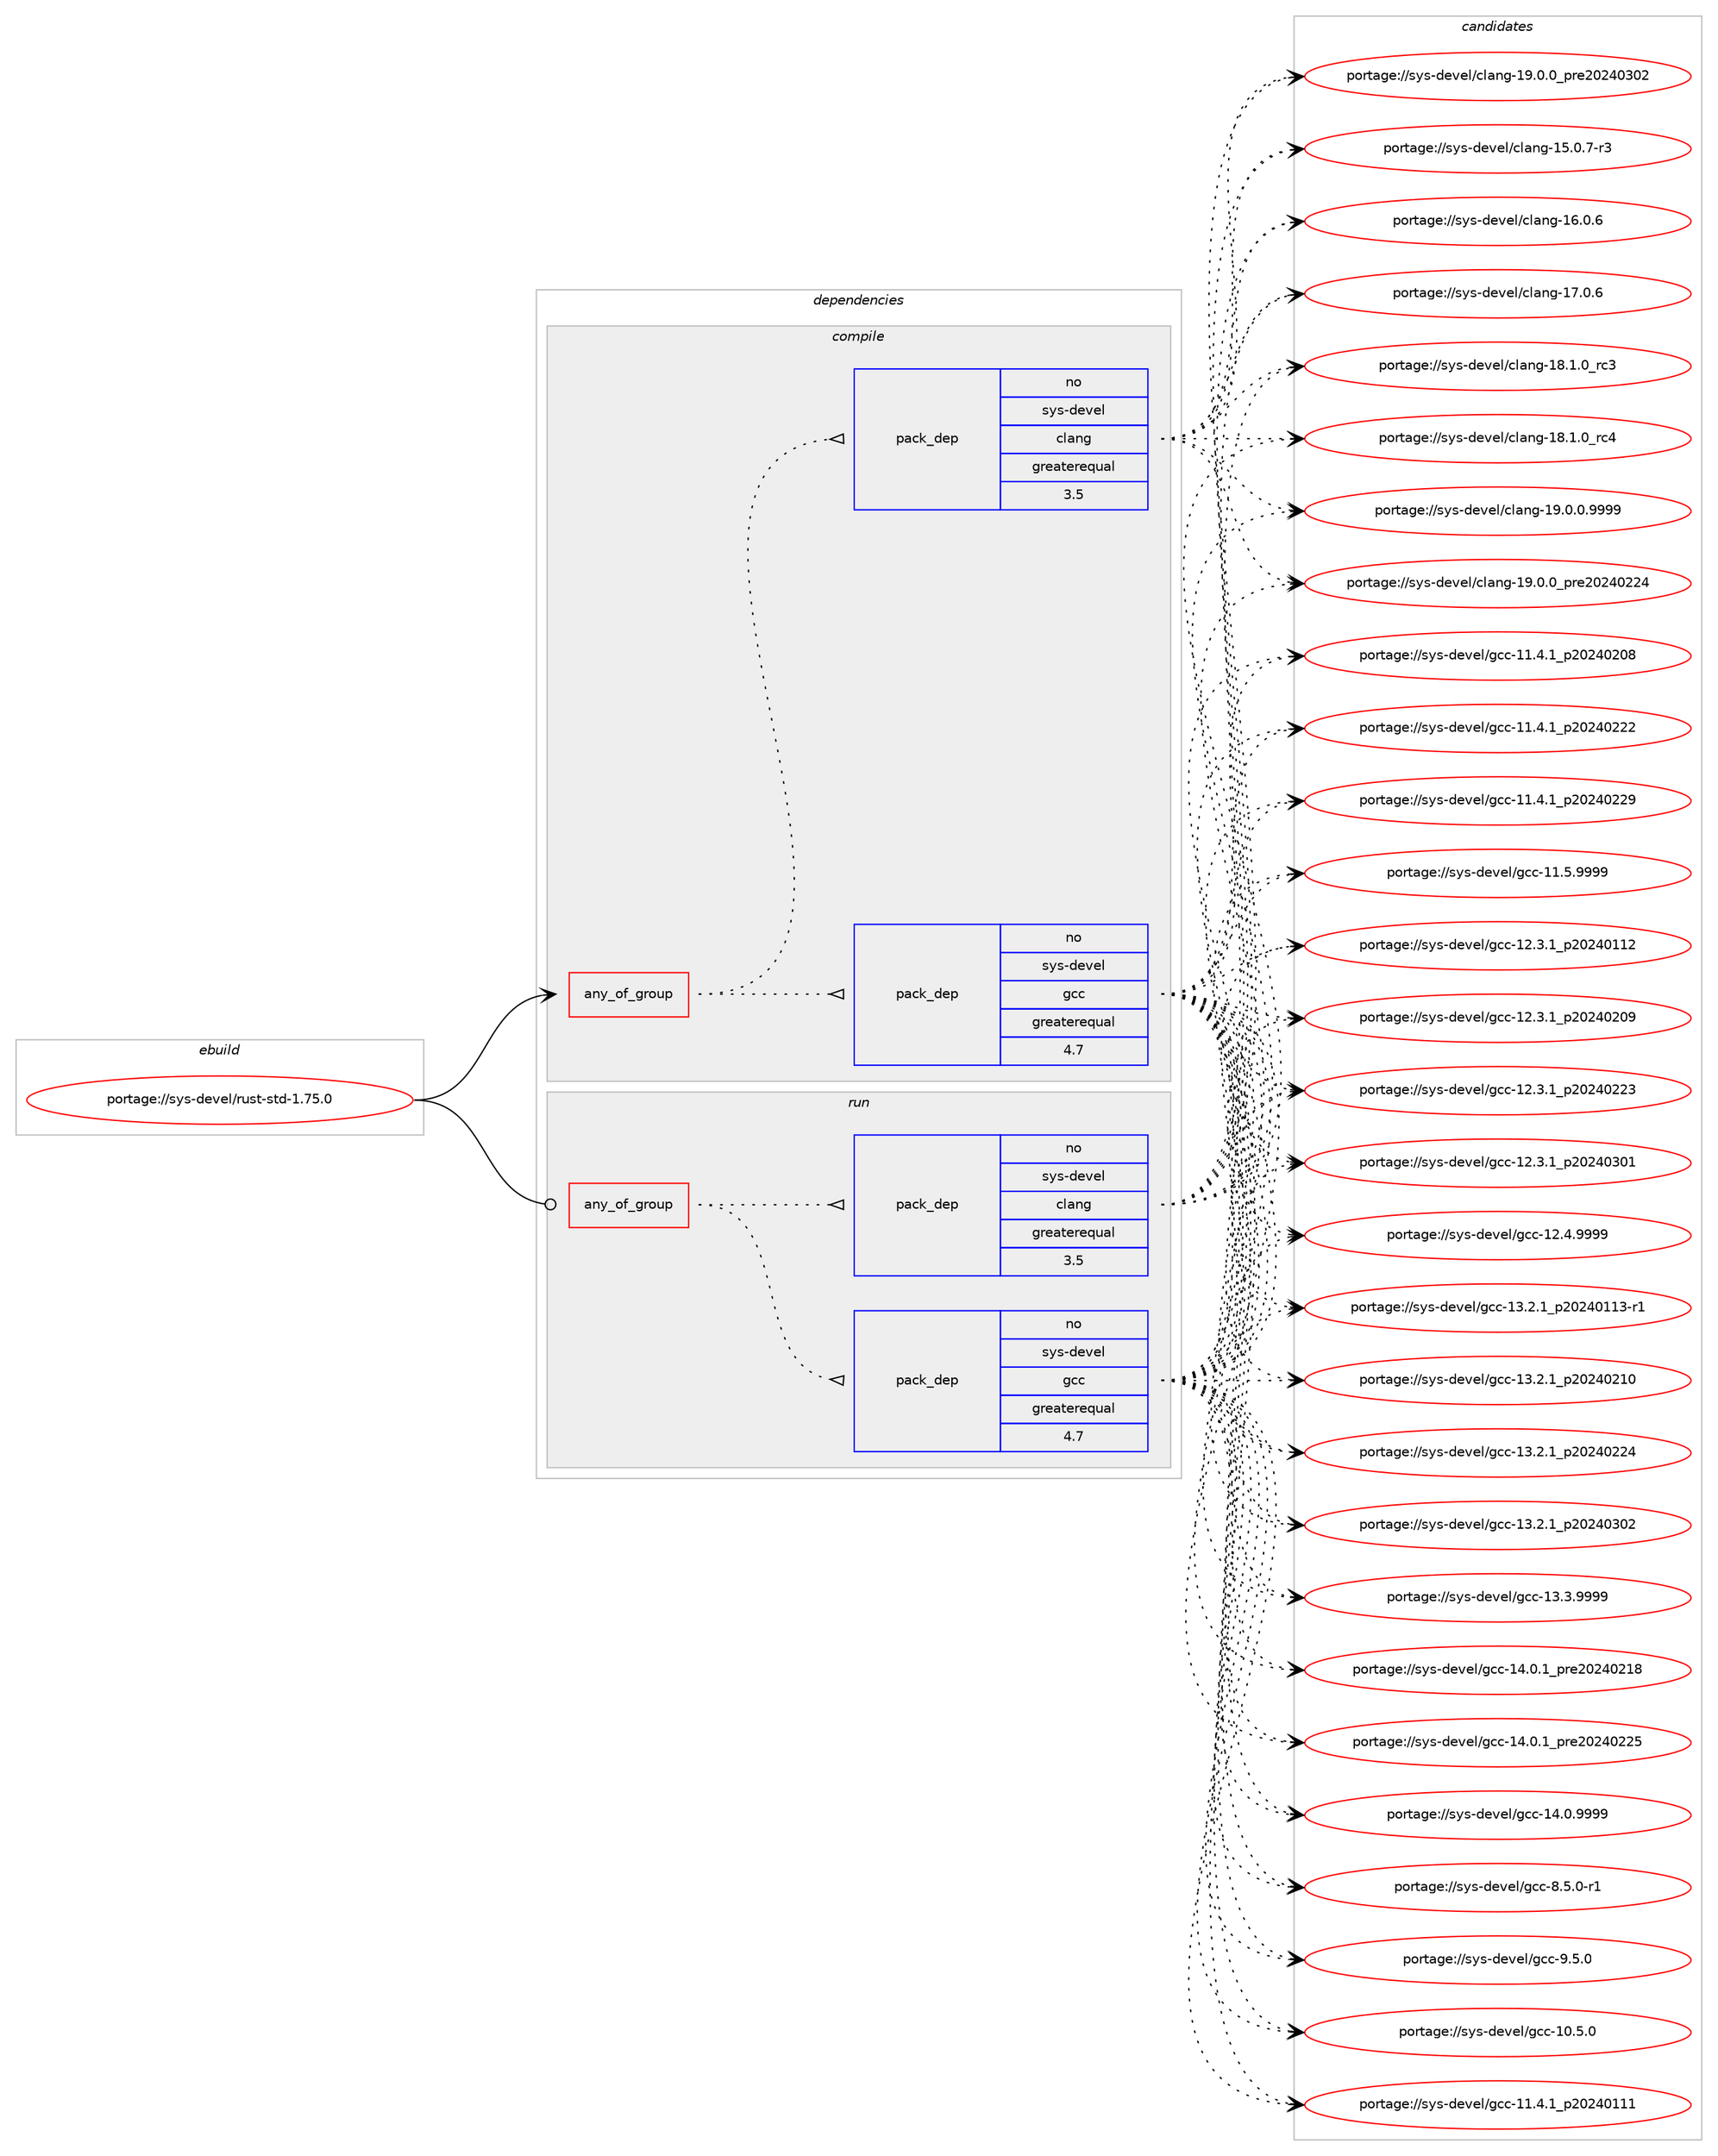 digraph prolog {

# *************
# Graph options
# *************

newrank=true;
concentrate=true;
compound=true;
graph [rankdir=LR,fontname=Helvetica,fontsize=10,ranksep=1.5];#, ranksep=2.5, nodesep=0.2];
edge  [arrowhead=vee];
node  [fontname=Helvetica,fontsize=10];

# **********
# The ebuild
# **********

subgraph cluster_leftcol {
color=gray;
rank=same;
label=<<i>ebuild</i>>;
id [label="portage://sys-devel/rust-std-1.75.0", color=red, width=4, href="../sys-devel/rust-std-1.75.0.svg"];
}

# ****************
# The dependencies
# ****************

subgraph cluster_midcol {
color=gray;
label=<<i>dependencies</i>>;
subgraph cluster_compile {
fillcolor="#eeeeee";
style=filled;
label=<<i>compile</i>>;
subgraph any147 {
dependency15596 [label=<<TABLE BORDER="0" CELLBORDER="1" CELLSPACING="0" CELLPADDING="4"><TR><TD CELLPADDING="10">any_of_group</TD></TR></TABLE>>, shape=none, color=red];subgraph pack4412 {
dependency15597 [label=<<TABLE BORDER="0" CELLBORDER="1" CELLSPACING="0" CELLPADDING="4" WIDTH="220"><TR><TD ROWSPAN="6" CELLPADDING="30">pack_dep</TD></TR><TR><TD WIDTH="110">no</TD></TR><TR><TD>sys-devel</TD></TR><TR><TD>gcc</TD></TR><TR><TD>greaterequal</TD></TR><TR><TD>4.7</TD></TR></TABLE>>, shape=none, color=blue];
}
dependency15596:e -> dependency15597:w [weight=20,style="dotted",arrowhead="oinv"];
subgraph pack4413 {
dependency15598 [label=<<TABLE BORDER="0" CELLBORDER="1" CELLSPACING="0" CELLPADDING="4" WIDTH="220"><TR><TD ROWSPAN="6" CELLPADDING="30">pack_dep</TD></TR><TR><TD WIDTH="110">no</TD></TR><TR><TD>sys-devel</TD></TR><TR><TD>clang</TD></TR><TR><TD>greaterequal</TD></TR><TR><TD>3.5</TD></TR></TABLE>>, shape=none, color=blue];
}
dependency15596:e -> dependency15598:w [weight=20,style="dotted",arrowhead="oinv"];
}
id:e -> dependency15596:w [weight=20,style="solid",arrowhead="vee"];
}
subgraph cluster_compileandrun {
fillcolor="#eeeeee";
style=filled;
label=<<i>compile and run</i>>;
}
subgraph cluster_run {
fillcolor="#eeeeee";
style=filled;
label=<<i>run</i>>;
subgraph any148 {
dependency15599 [label=<<TABLE BORDER="0" CELLBORDER="1" CELLSPACING="0" CELLPADDING="4"><TR><TD CELLPADDING="10">any_of_group</TD></TR></TABLE>>, shape=none, color=red];subgraph pack4414 {
dependency15600 [label=<<TABLE BORDER="0" CELLBORDER="1" CELLSPACING="0" CELLPADDING="4" WIDTH="220"><TR><TD ROWSPAN="6" CELLPADDING="30">pack_dep</TD></TR><TR><TD WIDTH="110">no</TD></TR><TR><TD>sys-devel</TD></TR><TR><TD>gcc</TD></TR><TR><TD>greaterequal</TD></TR><TR><TD>4.7</TD></TR></TABLE>>, shape=none, color=blue];
}
dependency15599:e -> dependency15600:w [weight=20,style="dotted",arrowhead="oinv"];
subgraph pack4415 {
dependency15601 [label=<<TABLE BORDER="0" CELLBORDER="1" CELLSPACING="0" CELLPADDING="4" WIDTH="220"><TR><TD ROWSPAN="6" CELLPADDING="30">pack_dep</TD></TR><TR><TD WIDTH="110">no</TD></TR><TR><TD>sys-devel</TD></TR><TR><TD>clang</TD></TR><TR><TD>greaterequal</TD></TR><TR><TD>3.5</TD></TR></TABLE>>, shape=none, color=blue];
}
dependency15599:e -> dependency15601:w [weight=20,style="dotted",arrowhead="oinv"];
}
id:e -> dependency15599:w [weight=20,style="solid",arrowhead="odot"];
}
}

# **************
# The candidates
# **************

subgraph cluster_choices {
rank=same;
color=gray;
label=<<i>candidates</i>>;

subgraph choice4412 {
color=black;
nodesep=1;
choice1151211154510010111810110847103999945494846534648 [label="portage://sys-devel/gcc-10.5.0", color=red, width=4,href="../sys-devel/gcc-10.5.0.svg"];
choice1151211154510010111810110847103999945494946524649951125048505248494949 [label="portage://sys-devel/gcc-11.4.1_p20240111", color=red, width=4,href="../sys-devel/gcc-11.4.1_p20240111.svg"];
choice1151211154510010111810110847103999945494946524649951125048505248504856 [label="portage://sys-devel/gcc-11.4.1_p20240208", color=red, width=4,href="../sys-devel/gcc-11.4.1_p20240208.svg"];
choice1151211154510010111810110847103999945494946524649951125048505248505050 [label="portage://sys-devel/gcc-11.4.1_p20240222", color=red, width=4,href="../sys-devel/gcc-11.4.1_p20240222.svg"];
choice1151211154510010111810110847103999945494946524649951125048505248505057 [label="portage://sys-devel/gcc-11.4.1_p20240229", color=red, width=4,href="../sys-devel/gcc-11.4.1_p20240229.svg"];
choice1151211154510010111810110847103999945494946534657575757 [label="portage://sys-devel/gcc-11.5.9999", color=red, width=4,href="../sys-devel/gcc-11.5.9999.svg"];
choice1151211154510010111810110847103999945495046514649951125048505248494950 [label="portage://sys-devel/gcc-12.3.1_p20240112", color=red, width=4,href="../sys-devel/gcc-12.3.1_p20240112.svg"];
choice1151211154510010111810110847103999945495046514649951125048505248504857 [label="portage://sys-devel/gcc-12.3.1_p20240209", color=red, width=4,href="../sys-devel/gcc-12.3.1_p20240209.svg"];
choice1151211154510010111810110847103999945495046514649951125048505248505051 [label="portage://sys-devel/gcc-12.3.1_p20240223", color=red, width=4,href="../sys-devel/gcc-12.3.1_p20240223.svg"];
choice1151211154510010111810110847103999945495046514649951125048505248514849 [label="portage://sys-devel/gcc-12.3.1_p20240301", color=red, width=4,href="../sys-devel/gcc-12.3.1_p20240301.svg"];
choice1151211154510010111810110847103999945495046524657575757 [label="portage://sys-devel/gcc-12.4.9999", color=red, width=4,href="../sys-devel/gcc-12.4.9999.svg"];
choice11512111545100101118101108471039999454951465046499511250485052484949514511449 [label="portage://sys-devel/gcc-13.2.1_p20240113-r1", color=red, width=4,href="../sys-devel/gcc-13.2.1_p20240113-r1.svg"];
choice1151211154510010111810110847103999945495146504649951125048505248504948 [label="portage://sys-devel/gcc-13.2.1_p20240210", color=red, width=4,href="../sys-devel/gcc-13.2.1_p20240210.svg"];
choice1151211154510010111810110847103999945495146504649951125048505248505052 [label="portage://sys-devel/gcc-13.2.1_p20240224", color=red, width=4,href="../sys-devel/gcc-13.2.1_p20240224.svg"];
choice1151211154510010111810110847103999945495146504649951125048505248514850 [label="portage://sys-devel/gcc-13.2.1_p20240302", color=red, width=4,href="../sys-devel/gcc-13.2.1_p20240302.svg"];
choice1151211154510010111810110847103999945495146514657575757 [label="portage://sys-devel/gcc-13.3.9999", color=red, width=4,href="../sys-devel/gcc-13.3.9999.svg"];
choice1151211154510010111810110847103999945495246484649951121141015048505248504956 [label="portage://sys-devel/gcc-14.0.1_pre20240218", color=red, width=4,href="../sys-devel/gcc-14.0.1_pre20240218.svg"];
choice1151211154510010111810110847103999945495246484649951121141015048505248505053 [label="portage://sys-devel/gcc-14.0.1_pre20240225", color=red, width=4,href="../sys-devel/gcc-14.0.1_pre20240225.svg"];
choice1151211154510010111810110847103999945495246484657575757 [label="portage://sys-devel/gcc-14.0.9999", color=red, width=4,href="../sys-devel/gcc-14.0.9999.svg"];
choice115121115451001011181011084710399994556465346484511449 [label="portage://sys-devel/gcc-8.5.0-r1", color=red, width=4,href="../sys-devel/gcc-8.5.0-r1.svg"];
choice11512111545100101118101108471039999455746534648 [label="portage://sys-devel/gcc-9.5.0", color=red, width=4,href="../sys-devel/gcc-9.5.0.svg"];
dependency15597:e -> choice1151211154510010111810110847103999945494846534648:w [style=dotted,weight="100"];
dependency15597:e -> choice1151211154510010111810110847103999945494946524649951125048505248494949:w [style=dotted,weight="100"];
dependency15597:e -> choice1151211154510010111810110847103999945494946524649951125048505248504856:w [style=dotted,weight="100"];
dependency15597:e -> choice1151211154510010111810110847103999945494946524649951125048505248505050:w [style=dotted,weight="100"];
dependency15597:e -> choice1151211154510010111810110847103999945494946524649951125048505248505057:w [style=dotted,weight="100"];
dependency15597:e -> choice1151211154510010111810110847103999945494946534657575757:w [style=dotted,weight="100"];
dependency15597:e -> choice1151211154510010111810110847103999945495046514649951125048505248494950:w [style=dotted,weight="100"];
dependency15597:e -> choice1151211154510010111810110847103999945495046514649951125048505248504857:w [style=dotted,weight="100"];
dependency15597:e -> choice1151211154510010111810110847103999945495046514649951125048505248505051:w [style=dotted,weight="100"];
dependency15597:e -> choice1151211154510010111810110847103999945495046514649951125048505248514849:w [style=dotted,weight="100"];
dependency15597:e -> choice1151211154510010111810110847103999945495046524657575757:w [style=dotted,weight="100"];
dependency15597:e -> choice11512111545100101118101108471039999454951465046499511250485052484949514511449:w [style=dotted,weight="100"];
dependency15597:e -> choice1151211154510010111810110847103999945495146504649951125048505248504948:w [style=dotted,weight="100"];
dependency15597:e -> choice1151211154510010111810110847103999945495146504649951125048505248505052:w [style=dotted,weight="100"];
dependency15597:e -> choice1151211154510010111810110847103999945495146504649951125048505248514850:w [style=dotted,weight="100"];
dependency15597:e -> choice1151211154510010111810110847103999945495146514657575757:w [style=dotted,weight="100"];
dependency15597:e -> choice1151211154510010111810110847103999945495246484649951121141015048505248504956:w [style=dotted,weight="100"];
dependency15597:e -> choice1151211154510010111810110847103999945495246484649951121141015048505248505053:w [style=dotted,weight="100"];
dependency15597:e -> choice1151211154510010111810110847103999945495246484657575757:w [style=dotted,weight="100"];
dependency15597:e -> choice115121115451001011181011084710399994556465346484511449:w [style=dotted,weight="100"];
dependency15597:e -> choice11512111545100101118101108471039999455746534648:w [style=dotted,weight="100"];
}
subgraph choice4413 {
color=black;
nodesep=1;
choice11512111545100101118101108479910897110103454953464846554511451 [label="portage://sys-devel/clang-15.0.7-r3", color=red, width=4,href="../sys-devel/clang-15.0.7-r3.svg"];
choice1151211154510010111810110847991089711010345495446484654 [label="portage://sys-devel/clang-16.0.6", color=red, width=4,href="../sys-devel/clang-16.0.6.svg"];
choice1151211154510010111810110847991089711010345495546484654 [label="portage://sys-devel/clang-17.0.6", color=red, width=4,href="../sys-devel/clang-17.0.6.svg"];
choice1151211154510010111810110847991089711010345495646494648951149951 [label="portage://sys-devel/clang-18.1.0_rc3", color=red, width=4,href="../sys-devel/clang-18.1.0_rc3.svg"];
choice1151211154510010111810110847991089711010345495646494648951149952 [label="portage://sys-devel/clang-18.1.0_rc4", color=red, width=4,href="../sys-devel/clang-18.1.0_rc4.svg"];
choice11512111545100101118101108479910897110103454957464846484657575757 [label="portage://sys-devel/clang-19.0.0.9999", color=red, width=4,href="../sys-devel/clang-19.0.0.9999.svg"];
choice1151211154510010111810110847991089711010345495746484648951121141015048505248505052 [label="portage://sys-devel/clang-19.0.0_pre20240224", color=red, width=4,href="../sys-devel/clang-19.0.0_pre20240224.svg"];
choice1151211154510010111810110847991089711010345495746484648951121141015048505248514850 [label="portage://sys-devel/clang-19.0.0_pre20240302", color=red, width=4,href="../sys-devel/clang-19.0.0_pre20240302.svg"];
dependency15598:e -> choice11512111545100101118101108479910897110103454953464846554511451:w [style=dotted,weight="100"];
dependency15598:e -> choice1151211154510010111810110847991089711010345495446484654:w [style=dotted,weight="100"];
dependency15598:e -> choice1151211154510010111810110847991089711010345495546484654:w [style=dotted,weight="100"];
dependency15598:e -> choice1151211154510010111810110847991089711010345495646494648951149951:w [style=dotted,weight="100"];
dependency15598:e -> choice1151211154510010111810110847991089711010345495646494648951149952:w [style=dotted,weight="100"];
dependency15598:e -> choice11512111545100101118101108479910897110103454957464846484657575757:w [style=dotted,weight="100"];
dependency15598:e -> choice1151211154510010111810110847991089711010345495746484648951121141015048505248505052:w [style=dotted,weight="100"];
dependency15598:e -> choice1151211154510010111810110847991089711010345495746484648951121141015048505248514850:w [style=dotted,weight="100"];
}
subgraph choice4414 {
color=black;
nodesep=1;
choice1151211154510010111810110847103999945494846534648 [label="portage://sys-devel/gcc-10.5.0", color=red, width=4,href="../sys-devel/gcc-10.5.0.svg"];
choice1151211154510010111810110847103999945494946524649951125048505248494949 [label="portage://sys-devel/gcc-11.4.1_p20240111", color=red, width=4,href="../sys-devel/gcc-11.4.1_p20240111.svg"];
choice1151211154510010111810110847103999945494946524649951125048505248504856 [label="portage://sys-devel/gcc-11.4.1_p20240208", color=red, width=4,href="../sys-devel/gcc-11.4.1_p20240208.svg"];
choice1151211154510010111810110847103999945494946524649951125048505248505050 [label="portage://sys-devel/gcc-11.4.1_p20240222", color=red, width=4,href="../sys-devel/gcc-11.4.1_p20240222.svg"];
choice1151211154510010111810110847103999945494946524649951125048505248505057 [label="portage://sys-devel/gcc-11.4.1_p20240229", color=red, width=4,href="../sys-devel/gcc-11.4.1_p20240229.svg"];
choice1151211154510010111810110847103999945494946534657575757 [label="portage://sys-devel/gcc-11.5.9999", color=red, width=4,href="../sys-devel/gcc-11.5.9999.svg"];
choice1151211154510010111810110847103999945495046514649951125048505248494950 [label="portage://sys-devel/gcc-12.3.1_p20240112", color=red, width=4,href="../sys-devel/gcc-12.3.1_p20240112.svg"];
choice1151211154510010111810110847103999945495046514649951125048505248504857 [label="portage://sys-devel/gcc-12.3.1_p20240209", color=red, width=4,href="../sys-devel/gcc-12.3.1_p20240209.svg"];
choice1151211154510010111810110847103999945495046514649951125048505248505051 [label="portage://sys-devel/gcc-12.3.1_p20240223", color=red, width=4,href="../sys-devel/gcc-12.3.1_p20240223.svg"];
choice1151211154510010111810110847103999945495046514649951125048505248514849 [label="portage://sys-devel/gcc-12.3.1_p20240301", color=red, width=4,href="../sys-devel/gcc-12.3.1_p20240301.svg"];
choice1151211154510010111810110847103999945495046524657575757 [label="portage://sys-devel/gcc-12.4.9999", color=red, width=4,href="../sys-devel/gcc-12.4.9999.svg"];
choice11512111545100101118101108471039999454951465046499511250485052484949514511449 [label="portage://sys-devel/gcc-13.2.1_p20240113-r1", color=red, width=4,href="../sys-devel/gcc-13.2.1_p20240113-r1.svg"];
choice1151211154510010111810110847103999945495146504649951125048505248504948 [label="portage://sys-devel/gcc-13.2.1_p20240210", color=red, width=4,href="../sys-devel/gcc-13.2.1_p20240210.svg"];
choice1151211154510010111810110847103999945495146504649951125048505248505052 [label="portage://sys-devel/gcc-13.2.1_p20240224", color=red, width=4,href="../sys-devel/gcc-13.2.1_p20240224.svg"];
choice1151211154510010111810110847103999945495146504649951125048505248514850 [label="portage://sys-devel/gcc-13.2.1_p20240302", color=red, width=4,href="../sys-devel/gcc-13.2.1_p20240302.svg"];
choice1151211154510010111810110847103999945495146514657575757 [label="portage://sys-devel/gcc-13.3.9999", color=red, width=4,href="../sys-devel/gcc-13.3.9999.svg"];
choice1151211154510010111810110847103999945495246484649951121141015048505248504956 [label="portage://sys-devel/gcc-14.0.1_pre20240218", color=red, width=4,href="../sys-devel/gcc-14.0.1_pre20240218.svg"];
choice1151211154510010111810110847103999945495246484649951121141015048505248505053 [label="portage://sys-devel/gcc-14.0.1_pre20240225", color=red, width=4,href="../sys-devel/gcc-14.0.1_pre20240225.svg"];
choice1151211154510010111810110847103999945495246484657575757 [label="portage://sys-devel/gcc-14.0.9999", color=red, width=4,href="../sys-devel/gcc-14.0.9999.svg"];
choice115121115451001011181011084710399994556465346484511449 [label="portage://sys-devel/gcc-8.5.0-r1", color=red, width=4,href="../sys-devel/gcc-8.5.0-r1.svg"];
choice11512111545100101118101108471039999455746534648 [label="portage://sys-devel/gcc-9.5.0", color=red, width=4,href="../sys-devel/gcc-9.5.0.svg"];
dependency15600:e -> choice1151211154510010111810110847103999945494846534648:w [style=dotted,weight="100"];
dependency15600:e -> choice1151211154510010111810110847103999945494946524649951125048505248494949:w [style=dotted,weight="100"];
dependency15600:e -> choice1151211154510010111810110847103999945494946524649951125048505248504856:w [style=dotted,weight="100"];
dependency15600:e -> choice1151211154510010111810110847103999945494946524649951125048505248505050:w [style=dotted,weight="100"];
dependency15600:e -> choice1151211154510010111810110847103999945494946524649951125048505248505057:w [style=dotted,weight="100"];
dependency15600:e -> choice1151211154510010111810110847103999945494946534657575757:w [style=dotted,weight="100"];
dependency15600:e -> choice1151211154510010111810110847103999945495046514649951125048505248494950:w [style=dotted,weight="100"];
dependency15600:e -> choice1151211154510010111810110847103999945495046514649951125048505248504857:w [style=dotted,weight="100"];
dependency15600:e -> choice1151211154510010111810110847103999945495046514649951125048505248505051:w [style=dotted,weight="100"];
dependency15600:e -> choice1151211154510010111810110847103999945495046514649951125048505248514849:w [style=dotted,weight="100"];
dependency15600:e -> choice1151211154510010111810110847103999945495046524657575757:w [style=dotted,weight="100"];
dependency15600:e -> choice11512111545100101118101108471039999454951465046499511250485052484949514511449:w [style=dotted,weight="100"];
dependency15600:e -> choice1151211154510010111810110847103999945495146504649951125048505248504948:w [style=dotted,weight="100"];
dependency15600:e -> choice1151211154510010111810110847103999945495146504649951125048505248505052:w [style=dotted,weight="100"];
dependency15600:e -> choice1151211154510010111810110847103999945495146504649951125048505248514850:w [style=dotted,weight="100"];
dependency15600:e -> choice1151211154510010111810110847103999945495146514657575757:w [style=dotted,weight="100"];
dependency15600:e -> choice1151211154510010111810110847103999945495246484649951121141015048505248504956:w [style=dotted,weight="100"];
dependency15600:e -> choice1151211154510010111810110847103999945495246484649951121141015048505248505053:w [style=dotted,weight="100"];
dependency15600:e -> choice1151211154510010111810110847103999945495246484657575757:w [style=dotted,weight="100"];
dependency15600:e -> choice115121115451001011181011084710399994556465346484511449:w [style=dotted,weight="100"];
dependency15600:e -> choice11512111545100101118101108471039999455746534648:w [style=dotted,weight="100"];
}
subgraph choice4415 {
color=black;
nodesep=1;
choice11512111545100101118101108479910897110103454953464846554511451 [label="portage://sys-devel/clang-15.0.7-r3", color=red, width=4,href="../sys-devel/clang-15.0.7-r3.svg"];
choice1151211154510010111810110847991089711010345495446484654 [label="portage://sys-devel/clang-16.0.6", color=red, width=4,href="../sys-devel/clang-16.0.6.svg"];
choice1151211154510010111810110847991089711010345495546484654 [label="portage://sys-devel/clang-17.0.6", color=red, width=4,href="../sys-devel/clang-17.0.6.svg"];
choice1151211154510010111810110847991089711010345495646494648951149951 [label="portage://sys-devel/clang-18.1.0_rc3", color=red, width=4,href="../sys-devel/clang-18.1.0_rc3.svg"];
choice1151211154510010111810110847991089711010345495646494648951149952 [label="portage://sys-devel/clang-18.1.0_rc4", color=red, width=4,href="../sys-devel/clang-18.1.0_rc4.svg"];
choice11512111545100101118101108479910897110103454957464846484657575757 [label="portage://sys-devel/clang-19.0.0.9999", color=red, width=4,href="../sys-devel/clang-19.0.0.9999.svg"];
choice1151211154510010111810110847991089711010345495746484648951121141015048505248505052 [label="portage://sys-devel/clang-19.0.0_pre20240224", color=red, width=4,href="../sys-devel/clang-19.0.0_pre20240224.svg"];
choice1151211154510010111810110847991089711010345495746484648951121141015048505248514850 [label="portage://sys-devel/clang-19.0.0_pre20240302", color=red, width=4,href="../sys-devel/clang-19.0.0_pre20240302.svg"];
dependency15601:e -> choice11512111545100101118101108479910897110103454953464846554511451:w [style=dotted,weight="100"];
dependency15601:e -> choice1151211154510010111810110847991089711010345495446484654:w [style=dotted,weight="100"];
dependency15601:e -> choice1151211154510010111810110847991089711010345495546484654:w [style=dotted,weight="100"];
dependency15601:e -> choice1151211154510010111810110847991089711010345495646494648951149951:w [style=dotted,weight="100"];
dependency15601:e -> choice1151211154510010111810110847991089711010345495646494648951149952:w [style=dotted,weight="100"];
dependency15601:e -> choice11512111545100101118101108479910897110103454957464846484657575757:w [style=dotted,weight="100"];
dependency15601:e -> choice1151211154510010111810110847991089711010345495746484648951121141015048505248505052:w [style=dotted,weight="100"];
dependency15601:e -> choice1151211154510010111810110847991089711010345495746484648951121141015048505248514850:w [style=dotted,weight="100"];
}
}

}

